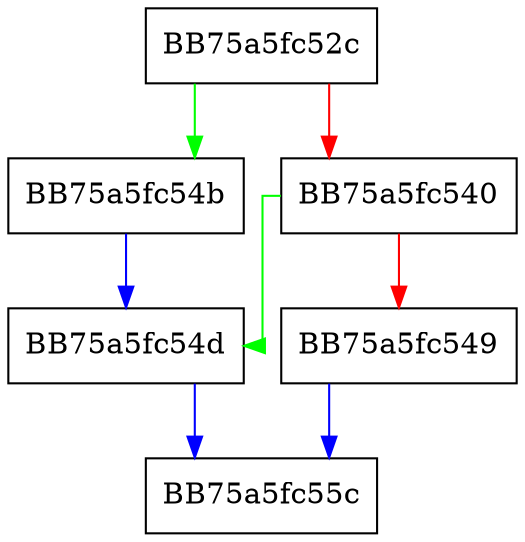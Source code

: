digraph sqlite3DbNameToBtree {
  node [shape="box"];
  graph [splines=ortho];
  BB75a5fc52c -> BB75a5fc54b [color="green"];
  BB75a5fc52c -> BB75a5fc540 [color="red"];
  BB75a5fc540 -> BB75a5fc54d [color="green"];
  BB75a5fc540 -> BB75a5fc549 [color="red"];
  BB75a5fc549 -> BB75a5fc55c [color="blue"];
  BB75a5fc54b -> BB75a5fc54d [color="blue"];
  BB75a5fc54d -> BB75a5fc55c [color="blue"];
}